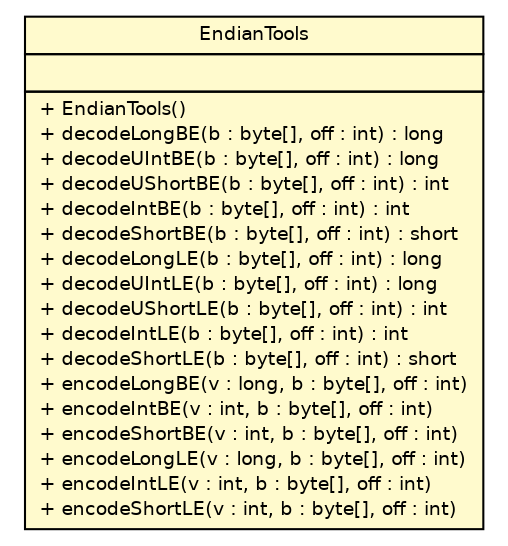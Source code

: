 #!/usr/local/bin/dot
#
# Class diagram 
# Generated by UMLGraph version R5_6-24-gf6e263 (http://www.umlgraph.org/)
#

digraph G {
	edge [fontname="Helvetica",fontsize=10,labelfontname="Helvetica",labelfontsize=10];
	node [fontname="Helvetica",fontsize=10,shape=plaintext];
	nodesep=0.25;
	ranksep=0.5;
	// lejos.utility.EndianTools
	c2828 [label=<<table title="lejos.utility.EndianTools" border="0" cellborder="1" cellspacing="0" cellpadding="2" port="p" bgcolor="lemonChiffon" href="./EndianTools.html">
		<tr><td><table border="0" cellspacing="0" cellpadding="1">
<tr><td align="center" balign="center"> EndianTools </td></tr>
		</table></td></tr>
		<tr><td><table border="0" cellspacing="0" cellpadding="1">
<tr><td align="left" balign="left">  </td></tr>
		</table></td></tr>
		<tr><td><table border="0" cellspacing="0" cellpadding="1">
<tr><td align="left" balign="left"> + EndianTools() </td></tr>
<tr><td align="left" balign="left"> + decodeLongBE(b : byte[], off : int) : long </td></tr>
<tr><td align="left" balign="left"> + decodeUIntBE(b : byte[], off : int) : long </td></tr>
<tr><td align="left" balign="left"> + decodeUShortBE(b : byte[], off : int) : int </td></tr>
<tr><td align="left" balign="left"> + decodeIntBE(b : byte[], off : int) : int </td></tr>
<tr><td align="left" balign="left"> + decodeShortBE(b : byte[], off : int) : short </td></tr>
<tr><td align="left" balign="left"> + decodeLongLE(b : byte[], off : int) : long </td></tr>
<tr><td align="left" balign="left"> + decodeUIntLE(b : byte[], off : int) : long </td></tr>
<tr><td align="left" balign="left"> + decodeUShortLE(b : byte[], off : int) : int </td></tr>
<tr><td align="left" balign="left"> + decodeIntLE(b : byte[], off : int) : int </td></tr>
<tr><td align="left" balign="left"> + decodeShortLE(b : byte[], off : int) : short </td></tr>
<tr><td align="left" balign="left"> + encodeLongBE(v : long, b : byte[], off : int) </td></tr>
<tr><td align="left" balign="left"> + encodeIntBE(v : int, b : byte[], off : int) </td></tr>
<tr><td align="left" balign="left"> + encodeShortBE(v : int, b : byte[], off : int) </td></tr>
<tr><td align="left" balign="left"> + encodeLongLE(v : long, b : byte[], off : int) </td></tr>
<tr><td align="left" balign="left"> + encodeIntLE(v : int, b : byte[], off : int) </td></tr>
<tr><td align="left" balign="left"> + encodeShortLE(v : int, b : byte[], off : int) </td></tr>
		</table></td></tr>
		</table>>, URL="./EndianTools.html", fontname="Helvetica", fontcolor="black", fontsize=9.0];
}


